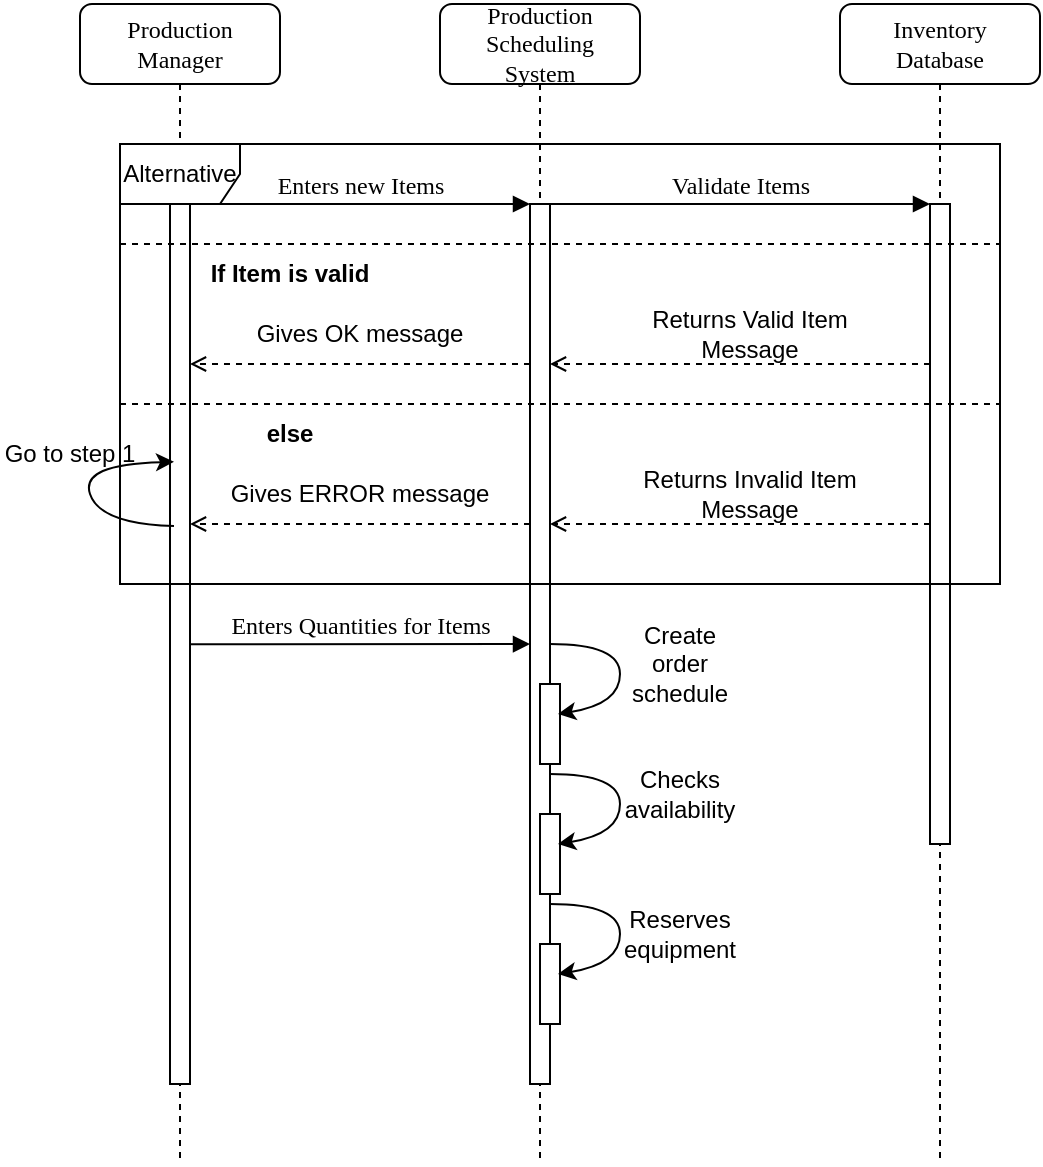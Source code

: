 <mxfile version="26.0.11">
  <diagram name="Page-1" id="13e1069c-82ec-6db2-03f1-153e76fe0fe0">
    <mxGraphModel dx="429" dy="750" grid="1" gridSize="10" guides="1" tooltips="1" connect="1" arrows="1" fold="1" page="1" pageScale="1" pageWidth="1100" pageHeight="850" background="none" math="0" shadow="0">
      <root>
        <mxCell id="0" />
        <mxCell id="1" parent="0" />
        <mxCell id="7baba1c4bc27f4b0-2" value="Production Scheduling&lt;div&gt;System&lt;/div&gt;" style="shape=umlLifeline;perimeter=lifelinePerimeter;whiteSpace=wrap;html=1;container=1;collapsible=0;recursiveResize=0;outlineConnect=0;rounded=1;shadow=0;comic=0;labelBackgroundColor=none;strokeWidth=1;fontFamily=Verdana;fontSize=12;align=center;" parent="1" vertex="1">
          <mxGeometry x="280" y="80" width="100" height="580" as="geometry" />
        </mxCell>
        <mxCell id="7baba1c4bc27f4b0-10" value="" style="html=1;points=[];perimeter=orthogonalPerimeter;rounded=0;shadow=0;comic=0;labelBackgroundColor=none;strokeWidth=1;fontFamily=Verdana;fontSize=12;align=center;" parent="7baba1c4bc27f4b0-2" vertex="1">
          <mxGeometry x="45" y="100" width="10" height="440" as="geometry" />
        </mxCell>
        <mxCell id="wNK25TrjUgxfLg_-dszQ-27" value="" style="html=1;points=[];perimeter=orthogonalPerimeter;rounded=0;shadow=0;comic=0;labelBackgroundColor=none;strokeWidth=1;fontFamily=Verdana;fontSize=12;align=center;" vertex="1" parent="7baba1c4bc27f4b0-2">
          <mxGeometry x="50" y="340" width="10" height="40" as="geometry" />
        </mxCell>
        <mxCell id="7baba1c4bc27f4b0-3" value="Inventory&lt;div&gt;Database&lt;/div&gt;" style="shape=umlLifeline;perimeter=lifelinePerimeter;whiteSpace=wrap;html=1;container=1;collapsible=0;recursiveResize=0;outlineConnect=0;rounded=1;shadow=0;comic=0;labelBackgroundColor=none;strokeWidth=1;fontFamily=Verdana;fontSize=12;align=center;" parent="1" vertex="1">
          <mxGeometry x="480" y="80" width="100" height="580" as="geometry" />
        </mxCell>
        <mxCell id="7baba1c4bc27f4b0-13" value="" style="html=1;points=[];perimeter=orthogonalPerimeter;rounded=0;shadow=0;comic=0;labelBackgroundColor=none;strokeWidth=1;fontFamily=Verdana;fontSize=12;align=center;" parent="7baba1c4bc27f4b0-3" vertex="1">
          <mxGeometry x="45" y="100" width="10" height="320" as="geometry" />
        </mxCell>
        <mxCell id="7baba1c4bc27f4b0-8" value="Production Manager" style="shape=umlLifeline;perimeter=lifelinePerimeter;whiteSpace=wrap;html=1;container=1;collapsible=0;recursiveResize=0;outlineConnect=0;rounded=1;shadow=0;comic=0;labelBackgroundColor=none;strokeWidth=1;fontFamily=Verdana;fontSize=12;align=center;" parent="1" vertex="1">
          <mxGeometry x="100" y="80" width="100" height="580" as="geometry" />
        </mxCell>
        <mxCell id="7baba1c4bc27f4b0-9" value="" style="html=1;points=[];perimeter=orthogonalPerimeter;rounded=0;shadow=0;comic=0;labelBackgroundColor=none;strokeWidth=1;fontFamily=Verdana;fontSize=12;align=center;" parent="7baba1c4bc27f4b0-8" vertex="1">
          <mxGeometry x="45" y="100" width="10" height="440" as="geometry" />
        </mxCell>
        <mxCell id="wNK25TrjUgxfLg_-dszQ-21" value="" style="curved=1;endArrow=classic;html=1;rounded=0;exitX=0.2;exitY=0.366;exitDx=0;exitDy=0;exitPerimeter=0;entryX=0.2;entryY=0.293;entryDx=0;entryDy=0;entryPerimeter=0;" edge="1" parent="7baba1c4bc27f4b0-8" source="7baba1c4bc27f4b0-9" target="7baba1c4bc27f4b0-9">
          <mxGeometry width="50" height="50" relative="1" as="geometry">
            <mxPoint x="-20" y="310.02" as="sourcePoint" />
            <mxPoint x="30" y="260.02" as="targetPoint" />
            <Array as="points">
              <mxPoint x="10" y="260" />
              <mxPoint y="230" />
            </Array>
          </mxGeometry>
        </mxCell>
        <mxCell id="wNK25TrjUgxfLg_-dszQ-22" value="Go to step 1" style="text;html=1;align=center;verticalAlign=middle;whiteSpace=wrap;rounded=0;" vertex="1" parent="7baba1c4bc27f4b0-8">
          <mxGeometry x="-40" y="210" width="70" height="30" as="geometry" />
        </mxCell>
        <mxCell id="7baba1c4bc27f4b0-11" value="Enters new Items" style="html=1;verticalAlign=bottom;endArrow=block;entryX=0;entryY=0;labelBackgroundColor=none;fontFamily=Verdana;fontSize=12;elbow=vertical;" parent="1" source="7baba1c4bc27f4b0-9" target="7baba1c4bc27f4b0-10" edge="1">
          <mxGeometry relative="1" as="geometry">
            <mxPoint x="220" y="190" as="sourcePoint" />
          </mxGeometry>
        </mxCell>
        <mxCell id="7baba1c4bc27f4b0-14" value="Validate Items" style="html=1;verticalAlign=bottom;endArrow=block;entryX=0;entryY=0;labelBackgroundColor=none;fontFamily=Verdana;fontSize=12;elbow=vertical;" parent="1" source="7baba1c4bc27f4b0-10" target="7baba1c4bc27f4b0-13" edge="1">
          <mxGeometry relative="1" as="geometry">
            <mxPoint x="370" y="200" as="sourcePoint" />
          </mxGeometry>
        </mxCell>
        <mxCell id="wNK25TrjUgxfLg_-dszQ-1" value="Enters Quantities for Items" style="html=1;verticalAlign=bottom;endArrow=block;entryX=0.1;entryY=0.43;labelBackgroundColor=none;fontFamily=Verdana;fontSize=12;elbow=vertical;entryDx=0;entryDy=0;entryPerimeter=0;sourcePerimeterSpacing=0;" edge="1" parent="1">
          <mxGeometry relative="1" as="geometry">
            <mxPoint x="155" y="400.1" as="sourcePoint" />
            <mxPoint x="325" y="400.0" as="targetPoint" />
          </mxGeometry>
        </mxCell>
        <mxCell id="wNK25TrjUgxfLg_-dszQ-2" value="Alternative" style="shape=umlFrame;whiteSpace=wrap;html=1;pointerEvents=0;" vertex="1" parent="1">
          <mxGeometry x="120" y="150" width="440" height="220" as="geometry" />
        </mxCell>
        <mxCell id="wNK25TrjUgxfLg_-dszQ-3" value="" style="endArrow=none;html=1;rounded=0;entryX=1.007;entryY=0.5;entryDx=0;entryDy=0;entryPerimeter=0;dashed=1;" edge="1" parent="1">
          <mxGeometry width="50" height="50" relative="1" as="geometry">
            <mxPoint x="120" y="200" as="sourcePoint" />
            <mxPoint x="560" y="200" as="targetPoint" />
          </mxGeometry>
        </mxCell>
        <mxCell id="wNK25TrjUgxfLg_-dszQ-4" value="" style="endArrow=none;html=1;rounded=0;exitX=-0.002;exitY=0.5;exitDx=0;exitDy=0;exitPerimeter=0;entryX=1.007;entryY=0.5;entryDx=0;entryDy=0;entryPerimeter=0;dashed=1;" edge="1" parent="1">
          <mxGeometry width="50" height="50" relative="1" as="geometry">
            <mxPoint x="120" y="280" as="sourcePoint" />
            <mxPoint x="560" y="280" as="targetPoint" />
          </mxGeometry>
        </mxCell>
        <mxCell id="wNK25TrjUgxfLg_-dszQ-5" value="If Item is valid" style="text;html=1;align=center;verticalAlign=middle;whiteSpace=wrap;rounded=0;fontStyle=1" vertex="1" parent="1">
          <mxGeometry x="160" y="200" width="90" height="30" as="geometry" />
        </mxCell>
        <mxCell id="wNK25TrjUgxfLg_-dszQ-6" value="else" style="text;html=1;align=center;verticalAlign=middle;whiteSpace=wrap;rounded=0;fontStyle=1" vertex="1" parent="1">
          <mxGeometry x="160" y="280" width="90" height="30" as="geometry" />
        </mxCell>
        <mxCell id="wNK25TrjUgxfLg_-dszQ-9" value="" style="group" vertex="1" connectable="0" parent="1">
          <mxGeometry x="335" y="230" width="190" height="30.02" as="geometry" />
        </mxCell>
        <mxCell id="wNK25TrjUgxfLg_-dszQ-7" value="" style="endArrow=open;html=1;rounded=0;entryX=1;entryY=0.226;entryDx=0;entryDy=0;entryPerimeter=0;dashed=1;endFill=0;" edge="1" parent="wNK25TrjUgxfLg_-dszQ-9">
          <mxGeometry width="50" height="50" relative="1" as="geometry">
            <mxPoint x="190" y="30.02" as="sourcePoint" />
            <mxPoint y="30.0" as="targetPoint" />
          </mxGeometry>
        </mxCell>
        <mxCell id="wNK25TrjUgxfLg_-dszQ-8" value="Returns Valid Item Message" style="text;html=1;align=center;verticalAlign=middle;whiteSpace=wrap;rounded=0;" vertex="1" parent="wNK25TrjUgxfLg_-dszQ-9">
          <mxGeometry x="25" width="150" height="30" as="geometry" />
        </mxCell>
        <mxCell id="wNK25TrjUgxfLg_-dszQ-13" value="" style="group" vertex="1" connectable="0" parent="1">
          <mxGeometry x="335" y="310" width="190" height="30.02" as="geometry" />
        </mxCell>
        <mxCell id="wNK25TrjUgxfLg_-dszQ-14" value="" style="endArrow=open;html=1;rounded=0;entryX=1;entryY=0.226;entryDx=0;entryDy=0;entryPerimeter=0;dashed=1;endFill=0;" edge="1" parent="wNK25TrjUgxfLg_-dszQ-13">
          <mxGeometry width="50" height="50" relative="1" as="geometry">
            <mxPoint x="190" y="30.02" as="sourcePoint" />
            <mxPoint y="30.0" as="targetPoint" />
          </mxGeometry>
        </mxCell>
        <mxCell id="wNK25TrjUgxfLg_-dszQ-15" value="Returns Invalid Item Message" style="text;html=1;align=center;verticalAlign=middle;whiteSpace=wrap;rounded=0;" vertex="1" parent="wNK25TrjUgxfLg_-dszQ-13">
          <mxGeometry x="25" width="150" height="30" as="geometry" />
        </mxCell>
        <mxCell id="wNK25TrjUgxfLg_-dszQ-16" value="" style="group" vertex="1" connectable="0" parent="1">
          <mxGeometry x="155" y="230" width="170" height="30.02" as="geometry" />
        </mxCell>
        <mxCell id="wNK25TrjUgxfLg_-dszQ-11" value="" style="endArrow=open;html=1;rounded=0;entryX=1;entryY=0.226;entryDx=0;entryDy=0;entryPerimeter=0;dashed=1;endFill=0;" edge="1" parent="wNK25TrjUgxfLg_-dszQ-16">
          <mxGeometry width="50" height="50" relative="1" as="geometry">
            <mxPoint x="170" y="30.02" as="sourcePoint" />
            <mxPoint y="30" as="targetPoint" />
          </mxGeometry>
        </mxCell>
        <mxCell id="wNK25TrjUgxfLg_-dszQ-12" value="Gives OK message" style="text;html=1;align=center;verticalAlign=middle;whiteSpace=wrap;rounded=0;" vertex="1" parent="wNK25TrjUgxfLg_-dszQ-16">
          <mxGeometry x="10" width="150" height="30" as="geometry" />
        </mxCell>
        <mxCell id="wNK25TrjUgxfLg_-dszQ-17" value="" style="group" vertex="1" connectable="0" parent="1">
          <mxGeometry x="155" y="310" width="170" height="30.02" as="geometry" />
        </mxCell>
        <mxCell id="wNK25TrjUgxfLg_-dszQ-18" value="" style="endArrow=open;html=1;rounded=0;entryX=1;entryY=0.226;entryDx=0;entryDy=0;entryPerimeter=0;dashed=1;endFill=0;" edge="1" parent="wNK25TrjUgxfLg_-dszQ-17">
          <mxGeometry width="50" height="50" relative="1" as="geometry">
            <mxPoint x="170" y="30.02" as="sourcePoint" />
            <mxPoint y="30" as="targetPoint" />
          </mxGeometry>
        </mxCell>
        <mxCell id="wNK25TrjUgxfLg_-dszQ-19" value="Gives ERROR message" style="text;html=1;align=center;verticalAlign=middle;whiteSpace=wrap;rounded=0;" vertex="1" parent="wNK25TrjUgxfLg_-dszQ-17">
          <mxGeometry x="10" width="150" height="30" as="geometry" />
        </mxCell>
        <mxCell id="wNK25TrjUgxfLg_-dszQ-26" value="" style="curved=1;endArrow=classic;html=1;rounded=0;entryX=0.9;entryY=0.375;entryDx=0;entryDy=0;entryPerimeter=0;" edge="1" parent="1" target="wNK25TrjUgxfLg_-dszQ-27">
          <mxGeometry width="50" height="50" relative="1" as="geometry">
            <mxPoint x="335" y="400" as="sourcePoint" />
            <mxPoint x="400" y="450" as="targetPoint" />
            <Array as="points">
              <mxPoint x="370" y="400" />
              <mxPoint x="370" y="430" />
            </Array>
          </mxGeometry>
        </mxCell>
        <mxCell id="wNK25TrjUgxfLg_-dszQ-28" value="Create order schedule" style="text;html=1;align=center;verticalAlign=middle;whiteSpace=wrap;rounded=0;" vertex="1" parent="1">
          <mxGeometry x="370" y="395" width="60" height="30" as="geometry" />
        </mxCell>
        <mxCell id="wNK25TrjUgxfLg_-dszQ-29" value="" style="html=1;points=[];perimeter=orthogonalPerimeter;rounded=0;shadow=0;comic=0;labelBackgroundColor=none;strokeWidth=1;fontFamily=Verdana;fontSize=12;align=center;" vertex="1" parent="1">
          <mxGeometry x="330" y="485" width="10" height="40" as="geometry" />
        </mxCell>
        <mxCell id="wNK25TrjUgxfLg_-dszQ-30" value="" style="curved=1;endArrow=classic;html=1;rounded=0;entryX=0.9;entryY=0.375;entryDx=0;entryDy=0;entryPerimeter=0;" edge="1" parent="1" target="wNK25TrjUgxfLg_-dszQ-29">
          <mxGeometry width="50" height="50" relative="1" as="geometry">
            <mxPoint x="335" y="465" as="sourcePoint" />
            <mxPoint x="400" y="515" as="targetPoint" />
            <Array as="points">
              <mxPoint x="370" y="465" />
              <mxPoint x="370" y="495" />
            </Array>
          </mxGeometry>
        </mxCell>
        <mxCell id="wNK25TrjUgxfLg_-dszQ-31" value="Checks availability" style="text;html=1;align=center;verticalAlign=middle;whiteSpace=wrap;rounded=0;" vertex="1" parent="1">
          <mxGeometry x="370" y="460" width="60" height="30" as="geometry" />
        </mxCell>
        <mxCell id="wNK25TrjUgxfLg_-dszQ-32" value="" style="html=1;points=[];perimeter=orthogonalPerimeter;rounded=0;shadow=0;comic=0;labelBackgroundColor=none;strokeWidth=1;fontFamily=Verdana;fontSize=12;align=center;" vertex="1" parent="1">
          <mxGeometry x="330" y="550" width="10" height="40" as="geometry" />
        </mxCell>
        <mxCell id="wNK25TrjUgxfLg_-dszQ-33" value="" style="curved=1;endArrow=classic;html=1;rounded=0;entryX=0.9;entryY=0.375;entryDx=0;entryDy=0;entryPerimeter=0;" edge="1" parent="1" target="wNK25TrjUgxfLg_-dszQ-32">
          <mxGeometry width="50" height="50" relative="1" as="geometry">
            <mxPoint x="335" y="530" as="sourcePoint" />
            <mxPoint x="400" y="580" as="targetPoint" />
            <Array as="points">
              <mxPoint x="370" y="530" />
              <mxPoint x="370" y="560" />
            </Array>
          </mxGeometry>
        </mxCell>
        <mxCell id="wNK25TrjUgxfLg_-dszQ-34" value="Reserves&lt;div&gt;equipment&lt;/div&gt;" style="text;html=1;align=center;verticalAlign=middle;whiteSpace=wrap;rounded=0;" vertex="1" parent="1">
          <mxGeometry x="370" y="530" width="60" height="30" as="geometry" />
        </mxCell>
      </root>
    </mxGraphModel>
  </diagram>
</mxfile>
